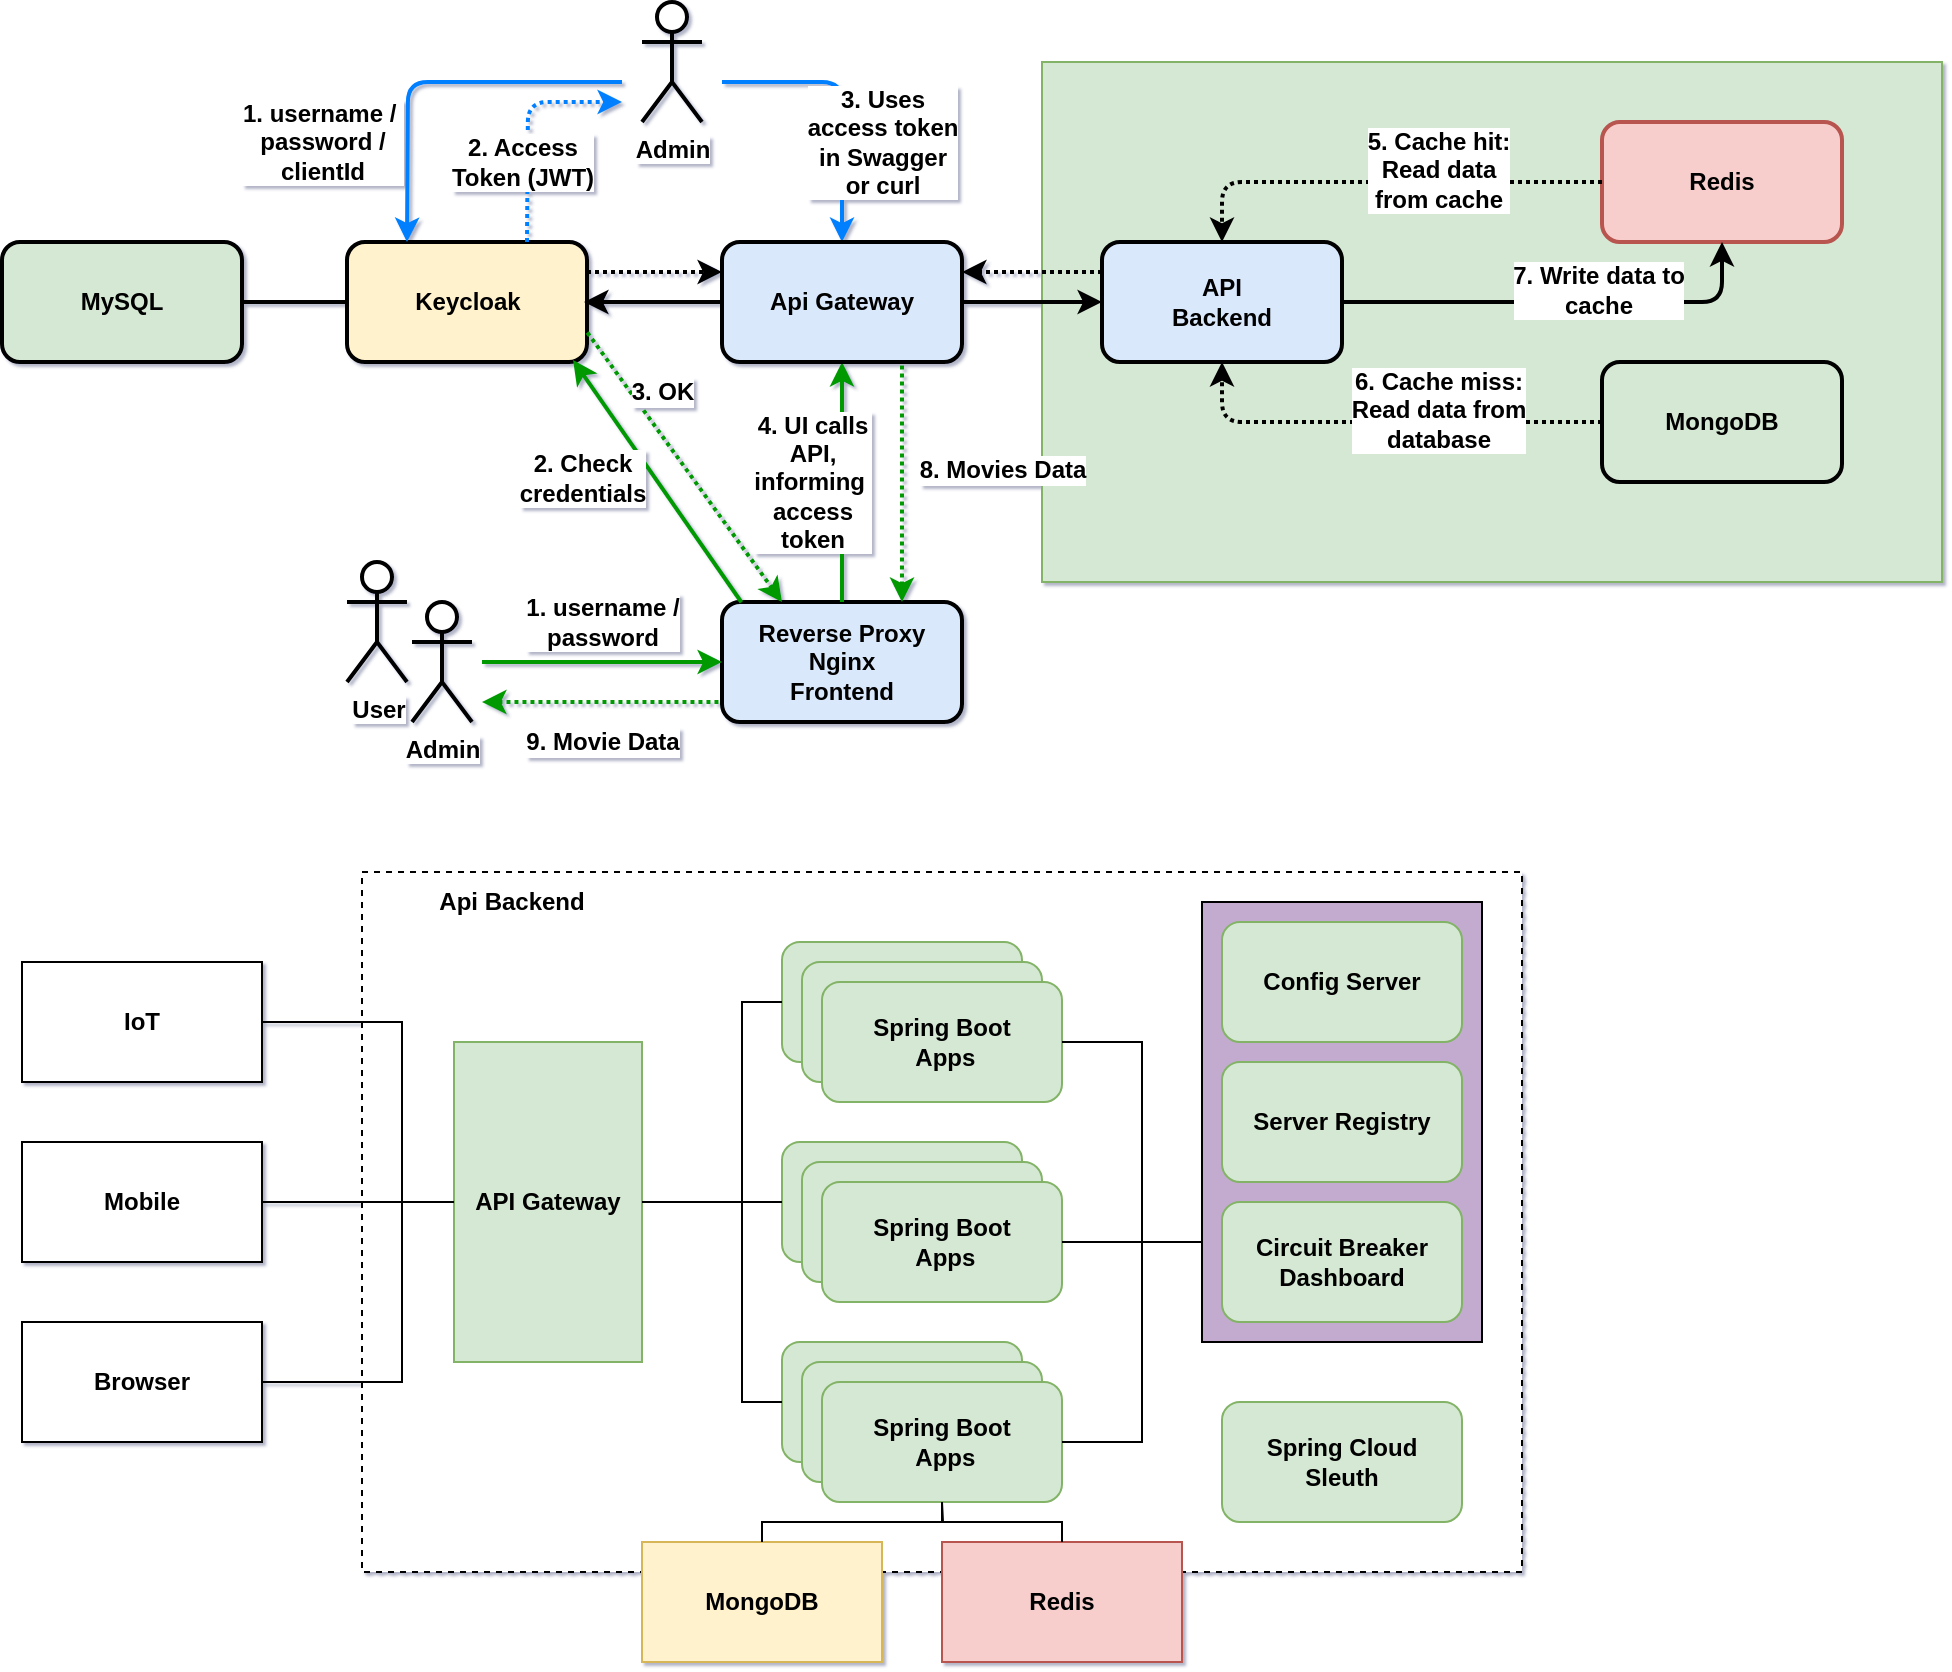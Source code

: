 <mxfile version="20.5.3" type="embed"><diagram id="2y-wopMy5Lle05HrTWcG" name="Page-1"><mxGraphModel dx="813" dy="706" grid="1" gridSize="10" guides="1" tooltips="1" connect="1" arrows="1" fold="1" page="1" pageScale="1" pageWidth="850" pageHeight="1100" background="none" math="0" shadow="1"><root><mxCell id="0"/><mxCell id="1" parent="0"/><mxCell id="61" value="" style="rounded=0;whiteSpace=wrap;html=1;fillColor=#d5e8d4;strokeColor=#82b366;" vertex="1" parent="1"><mxGeometry x="540" y="50" width="450" height="260" as="geometry"/></mxCell><mxCell id="42" value="" style="rounded=0;whiteSpace=wrap;html=1;fillColor=#dae8fc;strokeColor=#6c8ebf;fontStyle=1" vertex="1" parent="1"><mxGeometry x="620" y="480" width="140" height="210" as="geometry"/></mxCell><mxCell id="25" value="" style="rounded=0;whiteSpace=wrap;html=1;dashed=1;fontStyle=1" vertex="1" parent="1"><mxGeometry x="200" y="455" width="580" height="350" as="geometry"/></mxCell><mxCell id="9UnkAYfGnmLMf_W8BQil-1" value="Keycloak" style="rounded=1;whiteSpace=wrap;html=1;strokeWidth=2;fontStyle=1;fillColor=#fff2cc;strokeColor=#000000;" parent="1" vertex="1"><mxGeometry x="192.5" y="140" width="120" height="60" as="geometry"/></mxCell><mxCell id="9UnkAYfGnmLMf_W8BQil-2" value="Reverse Proxy&lt;br&gt;Nginx&lt;br&gt;Frontend" style="rounded=1;whiteSpace=wrap;html=1;strokeWidth=2;fontStyle=1;fillColor=#dae8fc;strokeColor=#000000;" parent="1" vertex="1"><mxGeometry x="380" y="320" width="120" height="60" as="geometry"/></mxCell><mxCell id="9UnkAYfGnmLMf_W8BQil-3" value="Redis" style="rounded=1;whiteSpace=wrap;html=1;strokeWidth=2;fontStyle=1;fillColor=#f8cecc;strokeColor=#b85450;" parent="1" vertex="1"><mxGeometry x="820" y="80" width="120" height="60" as="geometry"/></mxCell><mxCell id="9UnkAYfGnmLMf_W8BQil-4" value="API&lt;br style=&quot;&quot;&gt;Backend" style="rounded=1;whiteSpace=wrap;html=1;strokeWidth=2;fontStyle=1;fillColor=#dae8fc;strokeColor=#000000;" parent="1" vertex="1"><mxGeometry x="570" y="140" width="120" height="60" as="geometry"/></mxCell><mxCell id="9UnkAYfGnmLMf_W8BQil-5" value="MySQL" style="rounded=1;whiteSpace=wrap;html=1;strokeWidth=2;fontStyle=1;fillColor=#d5e8d4;strokeColor=#000000;" parent="1" vertex="1"><mxGeometry x="20" y="140" width="120" height="60" as="geometry"/></mxCell><mxCell id="9UnkAYfGnmLMf_W8BQil-6" value="" style="endArrow=none;html=1;entryX=0;entryY=0.5;entryDx=0;entryDy=0;strokeWidth=2;exitX=1;exitY=0.5;exitDx=0;exitDy=0;" parent="1" source="9UnkAYfGnmLMf_W8BQil-5" target="9UnkAYfGnmLMf_W8BQil-1" edge="1"><mxGeometry width="50" height="50" relative="1" as="geometry"><mxPoint x="90" y="270" as="sourcePoint"/><mxPoint x="140" y="230" as="targetPoint"/></mxGeometry></mxCell><mxCell id="9UnkAYfGnmLMf_W8BQil-8" value="" style="endArrow=none;startArrow=classic;html=1;strokeWidth=2;exitX=0.942;exitY=0.984;exitDx=0;exitDy=0;strokeColor=#009900;exitPerimeter=0;entryX=0.081;entryY=0.002;entryDx=0;entryDy=0;endFill=0;entryPerimeter=0;" parent="1" source="9UnkAYfGnmLMf_W8BQil-1" target="9UnkAYfGnmLMf_W8BQil-2" edge="1"><mxGeometry width="50" height="50" relative="1" as="geometry"><mxPoint x="190" y="200" as="sourcePoint"/><mxPoint x="240" y="150" as="targetPoint"/></mxGeometry></mxCell><mxCell id="9UnkAYfGnmLMf_W8BQil-30" value="&lt;b&gt;2. Check&lt;br&gt;credentials&lt;/b&gt;" style="text;html=1;resizable=0;points=[];align=center;verticalAlign=middle;labelBackgroundColor=#ffffff;" parent="9UnkAYfGnmLMf_W8BQil-8" vertex="1" connectable="0"><mxGeometry x="0.0" y="2" relative="1" as="geometry"><mxPoint x="-39.31" as="offset"/></mxGeometry></mxCell><mxCell id="9UnkAYfGnmLMf_W8BQil-9" value="" style="endArrow=classic;startArrow=none;html=1;strokeWidth=2;exitX=1;exitY=0.25;exitDx=0;exitDy=0;entryX=0;entryY=0.25;entryDx=0;entryDy=0;startFill=0;endFill=1;dashed=1;dashPattern=1 1;" parent="1" source="9UnkAYfGnmLMf_W8BQil-1" target="18" edge="1"><mxGeometry width="50" height="50" relative="1" as="geometry"><mxPoint x="180" y="300" as="sourcePoint"/><mxPoint x="230" y="250" as="targetPoint"/></mxGeometry></mxCell><mxCell id="9UnkAYfGnmLMf_W8BQil-10" value="" style="endArrow=classic;startArrow=none;html=1;strokeWidth=2;strokeColor=#009900;startFill=0;exitX=0.5;exitY=0;exitDx=0;exitDy=0;" parent="1" source="9UnkAYfGnmLMf_W8BQil-2" edge="1"><mxGeometry width="50" height="50" relative="1" as="geometry"><mxPoint x="440" y="290" as="sourcePoint"/><mxPoint x="440" y="200" as="targetPoint"/></mxGeometry></mxCell><mxCell id="9UnkAYfGnmLMf_W8BQil-31" value="&lt;b&gt;4. UI calls&lt;br&gt;API,&lt;br&gt;informing&amp;nbsp;&lt;br&gt;access&lt;br&gt;token&lt;br&gt;&lt;/b&gt;" style="text;html=1;resizable=0;points=[];align=center;verticalAlign=middle;labelBackgroundColor=#ffffff;" parent="9UnkAYfGnmLMf_W8BQil-10" vertex="1" connectable="0"><mxGeometry x="0.067" relative="1" as="geometry"><mxPoint x="-15" y="4.14" as="offset"/></mxGeometry></mxCell><mxCell id="9UnkAYfGnmLMf_W8BQil-11" value="&lt;b&gt;Admin&lt;/b&gt;" style="shape=umlActor;verticalLabelPosition=bottom;labelBackgroundColor=#ffffff;verticalAlign=top;html=1;outlineConnect=0;strokeColor=#000000;strokeWidth=2;" parent="1" vertex="1"><mxGeometry x="340" y="20" width="30" height="60" as="geometry"/></mxCell><mxCell id="9UnkAYfGnmLMf_W8BQil-12" value="" style="endArrow=classic;html=1;strokeWidth=2;entryX=0.5;entryY=0;entryDx=0;entryDy=0;startArrow=none;startFill=0;strokeColor=#007FFF;" parent="1" target="18" edge="1"><mxGeometry width="50" height="50" relative="1" as="geometry"><mxPoint x="380" y="60" as="sourcePoint"/><mxPoint x="290" y="360" as="targetPoint"/><Array as="points"><mxPoint x="440" y="60"/></Array></mxGeometry></mxCell><mxCell id="9UnkAYfGnmLMf_W8BQil-13" value="&lt;b&gt;&lt;span&gt;3. Uses &lt;br&gt;access token&lt;br&gt;in&amp;nbsp;&lt;/span&gt;&lt;span&gt;Swagger&lt;br&gt;or curl&lt;br&gt;&lt;/span&gt;&lt;/b&gt;" style="text;html=1;resizable=0;points=[];align=center;verticalAlign=middle;labelBackgroundColor=#ffffff;" parent="9UnkAYfGnmLMf_W8BQil-12" vertex="1" connectable="0"><mxGeometry x="-0.085" y="1" relative="1" as="geometry"><mxPoint x="19" y="26" as="offset"/></mxGeometry></mxCell><mxCell id="9UnkAYfGnmLMf_W8BQil-14" value="&lt;b style=&quot;font-size: 12px&quot;&gt;&lt;span&gt;1. username /&amp;nbsp;&lt;br&gt;password /&lt;br&gt;clientId&lt;br&gt;&lt;/span&gt;&lt;/b&gt;" style="endArrow=classic;html=1;strokeWidth=2;entryX=0.25;entryY=0;entryDx=0;entryDy=0;startArrow=none;startFill=0;strokeColor=#007FFF;endFill=1;" parent="1" target="9UnkAYfGnmLMf_W8BQil-1" edge="1"><mxGeometry x="0.144" y="52" width="50" height="50" relative="1" as="geometry"><mxPoint x="330" y="60" as="sourcePoint"/><mxPoint x="220" y="320" as="targetPoint"/><Array as="points"><mxPoint x="223" y="60"/></Array><mxPoint x="-95" y="30" as="offset"/></mxGeometry></mxCell><mxCell id="9UnkAYfGnmLMf_W8BQil-17" value="&lt;b&gt;Admin&lt;/b&gt;" style="shape=umlActor;verticalLabelPosition=bottom;labelBackgroundColor=#ffffff;verticalAlign=top;html=1;outlineConnect=0;strokeColor=#000000;strokeWidth=2;" parent="1" vertex="1"><mxGeometry x="225" y="320" width="30" height="60" as="geometry"/></mxCell><mxCell id="9UnkAYfGnmLMf_W8BQil-18" value="" style="endArrow=classic;startArrow=none;html=1;strokeWidth=2;entryX=0;entryY=0.5;entryDx=0;entryDy=0;strokeColor=#009900;startFill=0;" parent="1" target="9UnkAYfGnmLMf_W8BQil-2" edge="1"><mxGeometry width="50" height="50" relative="1" as="geometry"><mxPoint x="260" y="350" as="sourcePoint"/><mxPoint x="330" y="290" as="targetPoint"/></mxGeometry></mxCell><mxCell id="9UnkAYfGnmLMf_W8BQil-23" value="&lt;b&gt;1. username /&lt;br&gt;password&lt;br&gt;&lt;/b&gt;" style="text;html=1;resizable=0;points=[];align=center;verticalAlign=middle;labelBackgroundColor=#ffffff;" parent="9UnkAYfGnmLMf_W8BQil-18" vertex="1" connectable="0"><mxGeometry x="-0.183" y="1" relative="1" as="geometry"><mxPoint x="11" y="-19" as="offset"/></mxGeometry></mxCell><mxCell id="9UnkAYfGnmLMf_W8BQil-24" value="&lt;b&gt;User&lt;/b&gt;" style="shape=umlActor;verticalLabelPosition=bottom;labelBackgroundColor=#ffffff;verticalAlign=top;html=1;outlineConnect=0;strokeColor=#000000;strokeWidth=2;" parent="1" vertex="1"><mxGeometry x="192.5" y="300" width="30" height="60" as="geometry"/></mxCell><mxCell id="IaG4AMf1kBcs-ntEclLL-1" value="&lt;b&gt;&lt;span&gt;&lt;br&gt;&lt;/span&gt;&lt;/b&gt;" style="endArrow=classic;html=1;strokeWidth=2;startArrow=none;startFill=0;strokeColor=#007FFF;endFill=1;exitX=0.75;exitY=0;exitDx=0;exitDy=0;dashed=1;dashPattern=1 1;" parent="1" source="9UnkAYfGnmLMf_W8BQil-1" edge="1"><mxGeometry x="0.144" y="47" width="50" height="50" relative="1" as="geometry"><mxPoint x="340" y="70" as="sourcePoint"/><mxPoint x="330" y="70" as="targetPoint"/><Array as="points"><mxPoint x="283" y="70"/></Array><mxPoint x="-90" y="20" as="offset"/></mxGeometry></mxCell><mxCell id="IaG4AMf1kBcs-ntEclLL-2" value="&lt;b&gt;2. Access&lt;br&gt;Token (JWT)&lt;/b&gt;" style="text;html=1;resizable=0;points=[];align=center;verticalAlign=middle;labelBackgroundColor=#ffffff;" parent="IaG4AMf1kBcs-ntEclLL-1" vertex="1" connectable="0"><mxGeometry x="-0.624" relative="1" as="geometry"><mxPoint x="-3" y="-18" as="offset"/></mxGeometry></mxCell><mxCell id="nvl5jVca6n0dyb3dJHsa-2" value="" style="endArrow=none;startArrow=classic;html=1;strokeWidth=2;exitX=0.25;exitY=0;exitDx=0;exitDy=0;strokeColor=#009900;entryX=1;entryY=0.75;entryDx=0;entryDy=0;endFill=0;dashed=1;dashPattern=1 1;" parent="1" source="9UnkAYfGnmLMf_W8BQil-2" target="9UnkAYfGnmLMf_W8BQil-1" edge="1"><mxGeometry width="50" height="50" relative="1" as="geometry"><mxPoint x="315.54" y="209.04" as="sourcePoint"/><mxPoint x="390.0" y="300" as="targetPoint"/></mxGeometry></mxCell><mxCell id="nvl5jVca6n0dyb3dJHsa-3" value="&lt;b&gt;3. OK&lt;/b&gt;" style="text;html=1;resizable=0;points=[];align=center;verticalAlign=middle;labelBackgroundColor=#ffffff;" parent="nvl5jVca6n0dyb3dJHsa-2" vertex="1" connectable="0"><mxGeometry x="0.0" y="2" relative="1" as="geometry"><mxPoint x="-9.73" y="-38.8" as="offset"/></mxGeometry></mxCell><mxCell id="nvl5jVca6n0dyb3dJHsa-4" value="" style="endArrow=none;startArrow=classic;html=1;strokeWidth=2;strokeColor=#009900;startFill=1;entryX=0.75;entryY=1;entryDx=0;entryDy=0;exitX=0.75;exitY=0;exitDx=0;exitDy=0;endFill=0;dashed=1;dashPattern=1 1;" parent="1" source="9UnkAYfGnmLMf_W8BQil-2" target="18" edge="1"><mxGeometry width="50" height="50" relative="1" as="geometry"><mxPoint x="450.0" y="300" as="sourcePoint"/><mxPoint x="450.0" y="210" as="targetPoint"/></mxGeometry></mxCell><mxCell id="nvl5jVca6n0dyb3dJHsa-5" value="&lt;b&gt;8. Movies Data&lt;br&gt;&lt;/b&gt;" style="text;html=1;resizable=0;points=[];align=center;verticalAlign=middle;labelBackgroundColor=#ffffff;" parent="nvl5jVca6n0dyb3dJHsa-4" vertex="1" connectable="0"><mxGeometry x="0.067" relative="1" as="geometry"><mxPoint x="50" y="-2" as="offset"/></mxGeometry></mxCell><mxCell id="nvl5jVca6n0dyb3dJHsa-6" value="" style="endArrow=none;startArrow=classic;html=1;strokeWidth=2;entryX=0;entryY=0.5;entryDx=0;entryDy=0;strokeColor=#009900;startFill=1;endFill=0;dashed=1;dashPattern=1 1;" parent="1" edge="1"><mxGeometry width="50" height="50" relative="1" as="geometry"><mxPoint x="260.0" y="370" as="sourcePoint"/><mxPoint x="380.0" y="370" as="targetPoint"/></mxGeometry></mxCell><mxCell id="nvl5jVca6n0dyb3dJHsa-7" value="&lt;b&gt;9. Movie Data&lt;br&gt;&lt;/b&gt;" style="text;html=1;resizable=0;points=[];align=center;verticalAlign=middle;labelBackgroundColor=#ffffff;" parent="nvl5jVca6n0dyb3dJHsa-6" vertex="1" connectable="0"><mxGeometry x="-0.183" y="1" relative="1" as="geometry"><mxPoint x="11.03" y="21" as="offset"/></mxGeometry></mxCell><mxCell id="nvl5jVca6n0dyb3dJHsa-8" value="" style="endArrow=none;startArrow=classic;html=1;strokeWidth=2;entryX=0;entryY=0.5;entryDx=0;entryDy=0;startFill=1;endFill=0;" parent="1" target="18" edge="1"><mxGeometry width="50" height="50" relative="1" as="geometry"><mxPoint x="311" y="170" as="sourcePoint"/><mxPoint x="390.0" y="180" as="targetPoint"/></mxGeometry></mxCell><mxCell id="2" value="MongoDB" style="rounded=1;whiteSpace=wrap;html=1;strokeWidth=2;fontStyle=1;fillColor=#d5e8d4;strokeColor=#000000;" parent="1" vertex="1"><mxGeometry x="820" y="200" width="120" height="60" as="geometry"/></mxCell><mxCell id="12" value="" style="endArrow=classic;startArrow=none;html=1;strokeWidth=2;entryX=0.5;entryY=0;entryDx=0;entryDy=0;startFill=0;endFill=1;dashed=1;dashPattern=1 1;edgeStyle=orthogonalEdgeStyle;" parent="1" source="9UnkAYfGnmLMf_W8BQil-3" target="9UnkAYfGnmLMf_W8BQil-4" edge="1"><mxGeometry width="50" height="50" relative="1" as="geometry"><mxPoint x="650" y="400" as="sourcePoint"/><mxPoint x="717.5" y="400" as="targetPoint"/></mxGeometry></mxCell><mxCell id="4" value="&lt;b&gt;5. Cache hit: &lt;br&gt;Read data &lt;br&gt;from cache&lt;br&gt;&lt;/b&gt;" style="text;html=1;resizable=0;points=[];align=center;verticalAlign=middle;labelBackgroundColor=#ffffff;" parent="1" vertex="1" connectable="0"><mxGeometry x="680" y="300" as="geometry"><mxPoint x="58" y="-196" as="offset"/></mxGeometry></mxCell><mxCell id="13" value="" style="endArrow=classic;startArrow=none;html=1;strokeWidth=2;startFill=0;endFill=1;dashed=1;dashPattern=1 1;edgeStyle=orthogonalEdgeStyle;entryX=0.5;entryY=1;entryDx=0;entryDy=0;exitX=0;exitY=0.5;exitDx=0;exitDy=0;" parent="1" source="2" edge="1" target="9UnkAYfGnmLMf_W8BQil-4"><mxGeometry width="50" height="50" relative="1" as="geometry"><mxPoint x="820" y="220" as="sourcePoint"/><mxPoint x="500" y="180" as="targetPoint"/><Array as="points"><mxPoint x="630" y="230"/></Array></mxGeometry></mxCell><mxCell id="5" value="&lt;span&gt;6. Cache miss: &lt;br&gt;Read data from &lt;br&gt;database&lt;br&gt;&lt;/span&gt;" style="text;html=1;resizable=0;points=[];align=center;verticalAlign=middle;labelBackgroundColor=#ffffff;fontStyle=1" parent="1" vertex="1" connectable="0"><mxGeometry x="680" y="420" as="geometry"><mxPoint x="58" y="-196" as="offset"/></mxGeometry></mxCell><mxCell id="16" value="" style="endArrow=none;startArrow=classic;html=1;strokeWidth=2;entryX=1;entryY=0.5;entryDx=0;entryDy=0;startFill=1;endFill=0;edgeStyle=orthogonalEdgeStyle;exitX=0.5;exitY=1;exitDx=0;exitDy=0;" parent="1" target="9UnkAYfGnmLMf_W8BQil-4" edge="1" source="9UnkAYfGnmLMf_W8BQil-3"><mxGeometry width="50" height="50" relative="1" as="geometry"><mxPoint x="680" y="110" as="sourcePoint"/><mxPoint x="749" y="110" as="targetPoint"/><Array as="points"><mxPoint x="880" y="170"/></Array></mxGeometry></mxCell><mxCell id="11" value="&lt;b&gt;7. Write data to &lt;br&gt;cache&lt;br&gt;&lt;/b&gt;" style="text;html=1;resizable=0;points=[];align=center;verticalAlign=middle;labelBackgroundColor=#ffffff;" parent="1" vertex="1" connectable="0"><mxGeometry x="760" y="360" as="geometry"><mxPoint x="58" y="-196" as="offset"/></mxGeometry></mxCell><mxCell id="18" value="Api Gateway" style="rounded=1;whiteSpace=wrap;html=1;strokeWidth=2;fontStyle=1;fillColor=#dae8fc;strokeColor=#000000;" vertex="1" parent="1"><mxGeometry x="380" y="140" width="120" height="60" as="geometry"/></mxCell><mxCell id="19" value="" style="endArrow=none;startArrow=classic;html=1;strokeWidth=2;entryX=1;entryY=0.5;entryDx=0;entryDy=0;startFill=1;endFill=0;exitX=0;exitY=0.5;exitDx=0;exitDy=0;" edge="1" parent="1" source="9UnkAYfGnmLMf_W8BQil-4" target="18"><mxGeometry width="50" height="50" relative="1" as="geometry"><mxPoint x="321" y="180" as="sourcePoint"/><mxPoint x="390" y="180" as="targetPoint"/></mxGeometry></mxCell><mxCell id="20" value="" style="endArrow=classic;startArrow=none;html=1;strokeWidth=2;exitX=0;exitY=0.25;exitDx=0;exitDy=0;entryX=1;entryY=0.25;entryDx=0;entryDy=0;startFill=0;endFill=1;dashed=1;dashPattern=1 1;" edge="1" parent="1" source="9UnkAYfGnmLMf_W8BQil-4" target="18"><mxGeometry width="50" height="50" relative="1" as="geometry"><mxPoint x="322.5" y="165" as="sourcePoint"/><mxPoint x="390" y="165" as="targetPoint"/></mxGeometry></mxCell><mxCell id="21" value="IoT" style="rounded=0;whiteSpace=wrap;html=1;fontStyle=1" vertex="1" parent="1"><mxGeometry x="30" y="500" width="120" height="60" as="geometry"/></mxCell><mxCell id="23" value="Browser" style="rounded=0;whiteSpace=wrap;html=1;fontStyle=1" vertex="1" parent="1"><mxGeometry x="30" y="680" width="120" height="60" as="geometry"/></mxCell><mxCell id="24" value="Mobile" style="rounded=0;whiteSpace=wrap;html=1;fontStyle=1" vertex="1" parent="1"><mxGeometry x="30" y="590" width="120" height="60" as="geometry"/></mxCell><mxCell id="27" value="Api Backend" style="text;html=1;strokeColor=none;fillColor=none;align=center;verticalAlign=middle;whiteSpace=wrap;rounded=0;dashed=1;fontStyle=1" vertex="1" parent="1"><mxGeometry x="200" y="455" width="150" height="30" as="geometry"/></mxCell><mxCell id="28" value="API Gateway" style="whiteSpace=wrap;html=1;fillColor=#d5e8d4;strokeColor=#82b366;fontStyle=1" vertex="1" parent="1"><mxGeometry x="246" y="540" width="94" height="160" as="geometry"/></mxCell><mxCell id="29" value="" style="rounded=1;whiteSpace=wrap;html=1;fillColor=#d5e8d4;strokeColor=#82b366;fontStyle=1" vertex="1" parent="1"><mxGeometry x="410" y="490" width="120" height="60" as="geometry"/></mxCell><mxCell id="30" value="" style="rounded=1;whiteSpace=wrap;html=1;fillColor=#d5e8d4;strokeColor=#82b366;fontStyle=1" vertex="1" parent="1"><mxGeometry x="420" y="500" width="120" height="60" as="geometry"/></mxCell><mxCell id="31" value="Spring Boot&lt;br&gt;&amp;nbsp;Apps" style="rounded=1;whiteSpace=wrap;html=1;fillColor=#d5e8d4;strokeColor=#82b366;fontStyle=1" vertex="1" parent="1"><mxGeometry x="430" y="510" width="120" height="60" as="geometry"/></mxCell><mxCell id="32" value="" style="rounded=1;whiteSpace=wrap;html=1;fillColor=#d5e8d4;strokeColor=#82b366;fontStyle=1" vertex="1" parent="1"><mxGeometry x="410" y="590" width="120" height="60" as="geometry"/></mxCell><mxCell id="33" value="" style="rounded=1;whiteSpace=wrap;html=1;fillColor=#d5e8d4;strokeColor=#82b366;fontStyle=1" vertex="1" parent="1"><mxGeometry x="420" y="600" width="120" height="60" as="geometry"/></mxCell><mxCell id="34" value="Spring Boot&lt;br&gt;&amp;nbsp;Apps" style="rounded=1;whiteSpace=wrap;html=1;fillColor=#d5e8d4;strokeColor=#82b366;fontStyle=1" vertex="1" parent="1"><mxGeometry x="430" y="610" width="120" height="60" as="geometry"/></mxCell><mxCell id="35" value="" style="rounded=1;whiteSpace=wrap;html=1;fillColor=#d5e8d4;strokeColor=#82b366;fontStyle=1" vertex="1" parent="1"><mxGeometry x="410" y="690" width="120" height="60" as="geometry"/></mxCell><mxCell id="37" value="" style="rounded=1;whiteSpace=wrap;html=1;fillColor=#d5e8d4;strokeColor=#82b366;fontStyle=1" vertex="1" parent="1"><mxGeometry x="420" y="700" width="120" height="60" as="geometry"/></mxCell><mxCell id="36" value="Spring Boot&lt;br&gt;&amp;nbsp;Apps" style="rounded=1;whiteSpace=wrap;html=1;fillColor=#d5e8d4;strokeColor=#82b366;fontStyle=1" vertex="1" parent="1"><mxGeometry x="430" y="710" width="120" height="60" as="geometry"/></mxCell><mxCell id="41" value="Spring Cloud&lt;br&gt;Sleuth" style="rounded=1;whiteSpace=wrap;html=1;fillColor=#d5e8d4;strokeColor=#82b366;fontStyle=1" vertex="1" parent="1"><mxGeometry x="630" y="720" width="120" height="60" as="geometry"/></mxCell><mxCell id="43" value="" style="rounded=0;whiteSpace=wrap;html=1;fillColor=#C3ABD0;fontStyle=1" vertex="1" parent="1"><mxGeometry x="620" y="470" width="140" height="220" as="geometry"/></mxCell><mxCell id="39" value="Config Server" style="rounded=1;whiteSpace=wrap;html=1;fillColor=#d5e8d4;strokeColor=#82b366;fontStyle=1" vertex="1" parent="1"><mxGeometry x="630" y="480" width="120" height="60" as="geometry"/></mxCell><mxCell id="40" value="Server Registry" style="rounded=1;whiteSpace=wrap;html=1;fillColor=#d5e8d4;strokeColor=#82b366;fontStyle=1" vertex="1" parent="1"><mxGeometry x="630" y="550" width="120" height="60" as="geometry"/></mxCell><mxCell id="38" value="Circuit Breaker&lt;br&gt;Dashboard" style="rounded=1;whiteSpace=wrap;html=1;fillColor=#d5e8d4;strokeColor=#82b366;fontStyle=1" vertex="1" parent="1"><mxGeometry x="630" y="620" width="120" height="60" as="geometry"/></mxCell><mxCell id="44" value="" style="endArrow=none;html=1;rounded=0;exitX=1;exitY=0.5;exitDx=0;exitDy=0;entryX=0;entryY=0.5;entryDx=0;entryDy=0;edgeStyle=orthogonalEdgeStyle;fontStyle=1" edge="1" parent="1" source="21" target="28"><mxGeometry width="50" height="50" relative="1" as="geometry"><mxPoint x="390" y="520" as="sourcePoint"/><mxPoint x="440" y="470" as="targetPoint"/><Array as="points"><mxPoint x="220" y="530"/><mxPoint x="220" y="620"/></Array></mxGeometry></mxCell><mxCell id="45" value="" style="endArrow=none;html=1;rounded=0;exitX=1;exitY=0.5;exitDx=0;exitDy=0;entryX=0;entryY=0.5;entryDx=0;entryDy=0;fontStyle=1" edge="1" parent="1" source="24" target="28"><mxGeometry width="50" height="50" relative="1" as="geometry"><mxPoint x="160" y="540" as="sourcePoint"/><mxPoint x="256" y="630" as="targetPoint"/></mxGeometry></mxCell><mxCell id="46" value="" style="endArrow=none;html=1;rounded=0;exitX=1;exitY=0.5;exitDx=0;exitDy=0;entryX=0;entryY=0.5;entryDx=0;entryDy=0;edgeStyle=orthogonalEdgeStyle;fontStyle=1" edge="1" parent="1" source="23" target="28"><mxGeometry width="50" height="50" relative="1" as="geometry"><mxPoint x="170" y="550" as="sourcePoint"/><mxPoint x="266" y="640" as="targetPoint"/><Array as="points"><mxPoint x="220" y="710"/><mxPoint x="220" y="620"/></Array></mxGeometry></mxCell><mxCell id="47" value="" style="endArrow=none;html=1;rounded=0;exitX=1;exitY=0.5;exitDx=0;exitDy=0;entryX=0;entryY=0.5;entryDx=0;entryDy=0;edgeStyle=orthogonalEdgeStyle;fontStyle=1" edge="1" parent="1" source="28" target="29"><mxGeometry width="50" height="50" relative="1" as="geometry"><mxPoint x="180" y="560" as="sourcePoint"/><mxPoint x="276" y="650" as="targetPoint"/><Array as="points"><mxPoint x="390" y="620"/><mxPoint x="390" y="520"/></Array></mxGeometry></mxCell><mxCell id="48" value="" style="endArrow=none;html=1;rounded=0;exitX=1;exitY=0.5;exitDx=0;exitDy=0;entryX=0;entryY=0.5;entryDx=0;entryDy=0;fontStyle=1" edge="1" parent="1" source="28" target="32"><mxGeometry width="50" height="50" relative="1" as="geometry"><mxPoint x="350" y="630" as="sourcePoint"/><mxPoint x="420" y="530" as="targetPoint"/></mxGeometry></mxCell><mxCell id="49" value="" style="endArrow=none;html=1;rounded=0;entryX=0;entryY=0.5;entryDx=0;entryDy=0;edgeStyle=orthogonalEdgeStyle;fontStyle=1" edge="1" parent="1" target="35"><mxGeometry width="50" height="50" relative="1" as="geometry"><mxPoint x="340" y="620" as="sourcePoint"/><mxPoint x="420" y="630" as="targetPoint"/><Array as="points"><mxPoint x="390" y="620"/><mxPoint x="390" y="720"/></Array></mxGeometry></mxCell><mxCell id="50" value="" style="endArrow=none;html=1;rounded=0;edgeStyle=orthogonalEdgeStyle;exitX=1;exitY=0.5;exitDx=0;exitDy=0;entryX=0;entryY=0.75;entryDx=0;entryDy=0;fontStyle=1" edge="1" parent="1" source="31" target="43"><mxGeometry width="50" height="50" relative="1" as="geometry"><mxPoint x="350" y="630" as="sourcePoint"/><mxPoint x="620" y="587" as="targetPoint"/><Array as="points"><mxPoint x="590" y="540"/><mxPoint x="590" y="640"/><mxPoint x="620" y="640"/></Array></mxGeometry></mxCell><mxCell id="53" value="" style="endArrow=none;html=1;rounded=0;exitX=1;exitY=0.5;exitDx=0;exitDy=0;fontStyle=1" edge="1" parent="1" source="34"><mxGeometry width="50" height="50" relative="1" as="geometry"><mxPoint x="390" y="520" as="sourcePoint"/><mxPoint x="620" y="640" as="targetPoint"/></mxGeometry></mxCell><mxCell id="54" value="" style="endArrow=none;html=1;rounded=0;exitX=1;exitY=0.5;exitDx=0;exitDy=0;edgeStyle=orthogonalEdgeStyle;fontStyle=1" edge="1" parent="1" source="36"><mxGeometry width="50" height="50" relative="1" as="geometry"><mxPoint x="560" y="650" as="sourcePoint"/><mxPoint x="620" y="640" as="targetPoint"/><Array as="points"><mxPoint x="590" y="740"/><mxPoint x="590" y="640"/></Array></mxGeometry></mxCell><mxCell id="55" value="Redis" style="rounded=0;whiteSpace=wrap;html=1;fillColor=#f8cecc;strokeColor=#b85450;fontStyle=1" vertex="1" parent="1"><mxGeometry x="490" y="790" width="120" height="60" as="geometry"/></mxCell><mxCell id="56" value="MongoDB" style="rounded=0;whiteSpace=wrap;html=1;fillColor=#fff2cc;strokeColor=#d6b656;fontStyle=1" vertex="1" parent="1"><mxGeometry x="340" y="790" width="120" height="60" as="geometry"/></mxCell><mxCell id="59" value="" style="endArrow=none;html=1;rounded=0;exitX=0.5;exitY=0;exitDx=0;exitDy=0;entryX=0.5;entryY=1;entryDx=0;entryDy=0;edgeStyle=orthogonalEdgeStyle;fontStyle=1" edge="1" parent="1" source="56" target="36"><mxGeometry width="50" height="50" relative="1" as="geometry"><mxPoint x="310" y="710" as="sourcePoint"/><mxPoint x="360" y="660" as="targetPoint"/></mxGeometry></mxCell><mxCell id="60" value="" style="endArrow=none;html=1;rounded=0;exitX=0.5;exitY=0;exitDx=0;exitDy=0;edgeStyle=orthogonalEdgeStyle;fontStyle=1" edge="1" parent="1" source="55"><mxGeometry width="50" height="50" relative="1" as="geometry"><mxPoint x="410" y="800" as="sourcePoint"/><mxPoint x="490" y="770" as="targetPoint"/></mxGeometry></mxCell></root></mxGraphModel></diagram></mxfile>